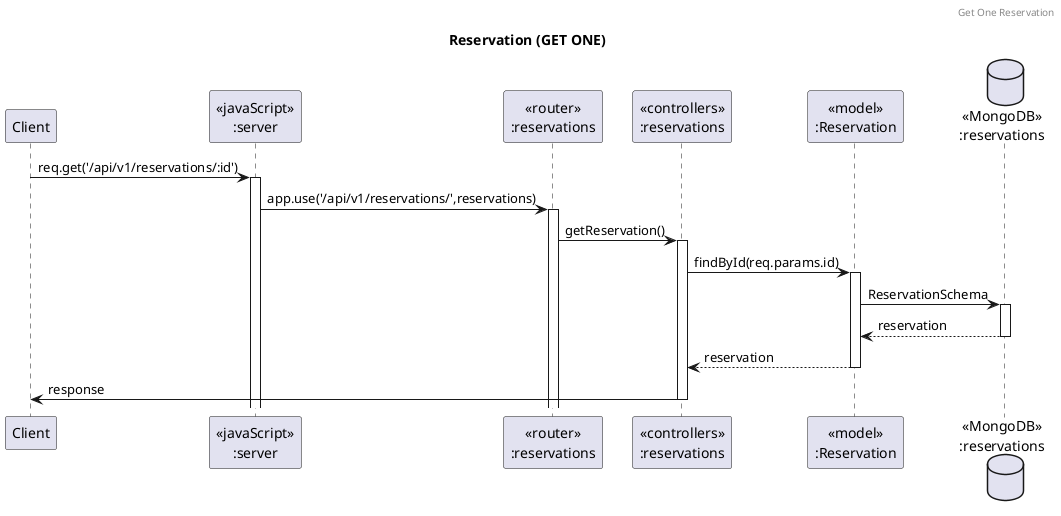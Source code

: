 @startuml Reservation (GET ONE)

header Get One Reservation
title "Reservation (GET ONE)"

participant "Client" as client
participant "<<javaScript>>\n:server" as server
participant "<<router>>\n:reservations" as routerReservations
participant "<<controllers>>\n:reservations" as controllersReservations
participant "<<model>>\n:Reservation" as modelReservation
database "<<MongoDB>>\n:reservations" as ReservationDatabase

client->server ++:req.get('/api/v1/reservations/:id')
server->routerReservations ++:app.use('/api/v1/reservations/',reservations)
routerReservations->controllersReservations ++:getReservation()
controllersReservations ->modelReservation ++: findById(req.params.id)
modelReservation -> ReservationDatabase ++: ReservationSchema
ReservationDatabase --> modelReservation --: reservation
controllersReservations <-- modelReservation --:reservation
controllersReservations->client --:response

@enduml
